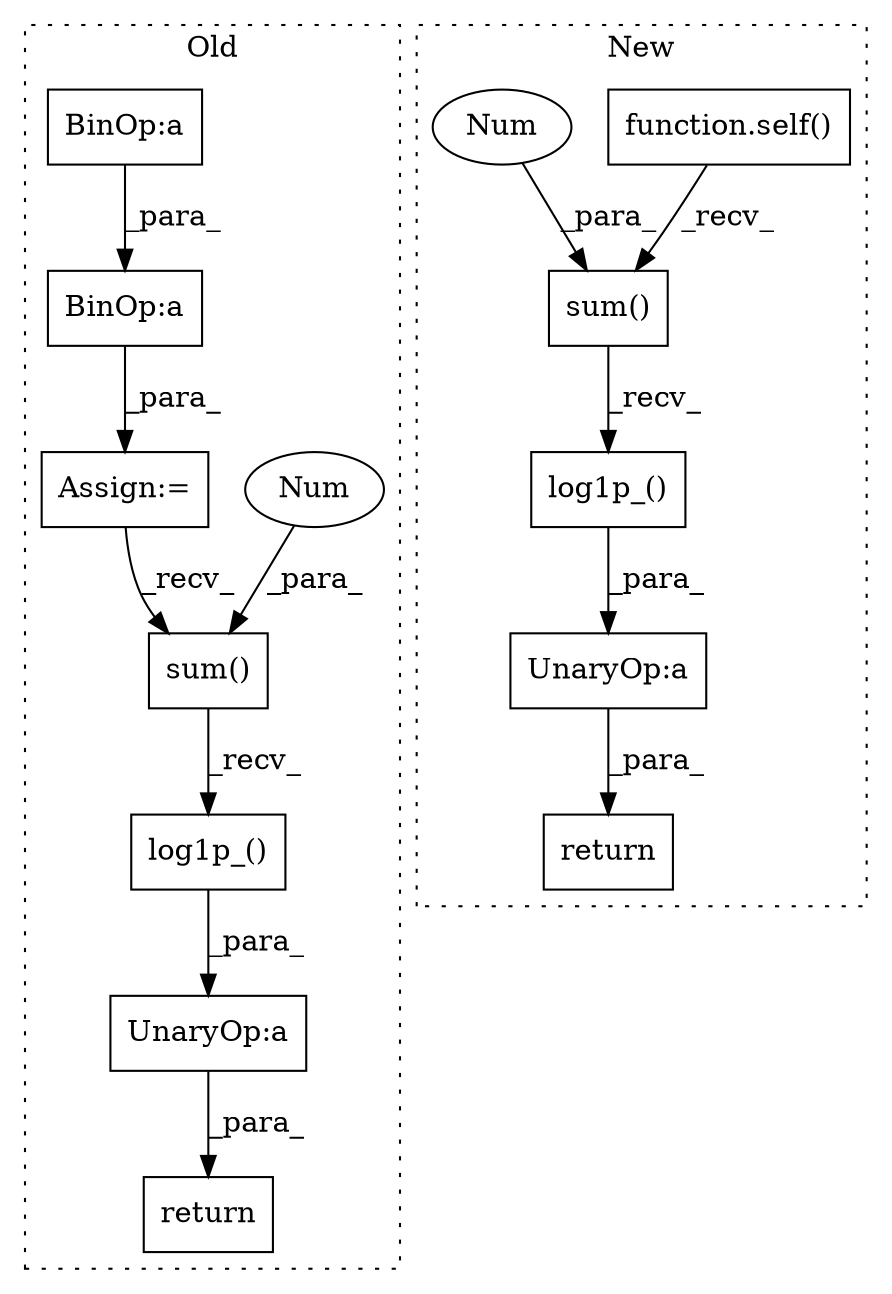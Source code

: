 digraph G {
subgraph cluster0 {
1 [label="sum()" a="75" s="1524,1540" l="14,1" shape="box"];
3 [label="BinOp:a" a="82" s="1494" l="3" shape="box"];
4 [label="Num" a="76" s="1538" l="2" shape="ellipse"];
6 [label="return" a="93" s="1516" l="7" shape="box"];
8 [label="UnaryOp:a" a="61" s="1523" l="27" shape="box"];
9 [label="BinOp:a" a="82" s="1482" l="3" shape="box"];
12 [label="Assign:=" a="68" s="1473" l="3" shape="box"];
14 [label="log1p_()" a="75" s="1524" l="26" shape="box"];
label = "Old";
style="dotted";
}
subgraph cluster1 {
2 [label="function.self()" a="75" s="1214,1224" l="5,1" shape="box"];
5 [label="return" a="93" s="1206" l="7" shape="box"];
7 [label="UnaryOp:a" a="61" s="1213" l="37" shape="box"];
10 [label="sum()" a="75" s="1214,1240" l="24,1" shape="box"];
11 [label="Num" a="76" s="1238" l="2" shape="ellipse"];
13 [label="log1p_()" a="75" s="1214" l="36" shape="box"];
label = "New";
style="dotted";
}
1 -> 14 [label="_recv_"];
2 -> 10 [label="_recv_"];
3 -> 12 [label="_para_"];
4 -> 1 [label="_para_"];
7 -> 5 [label="_para_"];
8 -> 6 [label="_para_"];
9 -> 3 [label="_para_"];
10 -> 13 [label="_recv_"];
11 -> 10 [label="_para_"];
12 -> 1 [label="_recv_"];
13 -> 7 [label="_para_"];
14 -> 8 [label="_para_"];
}